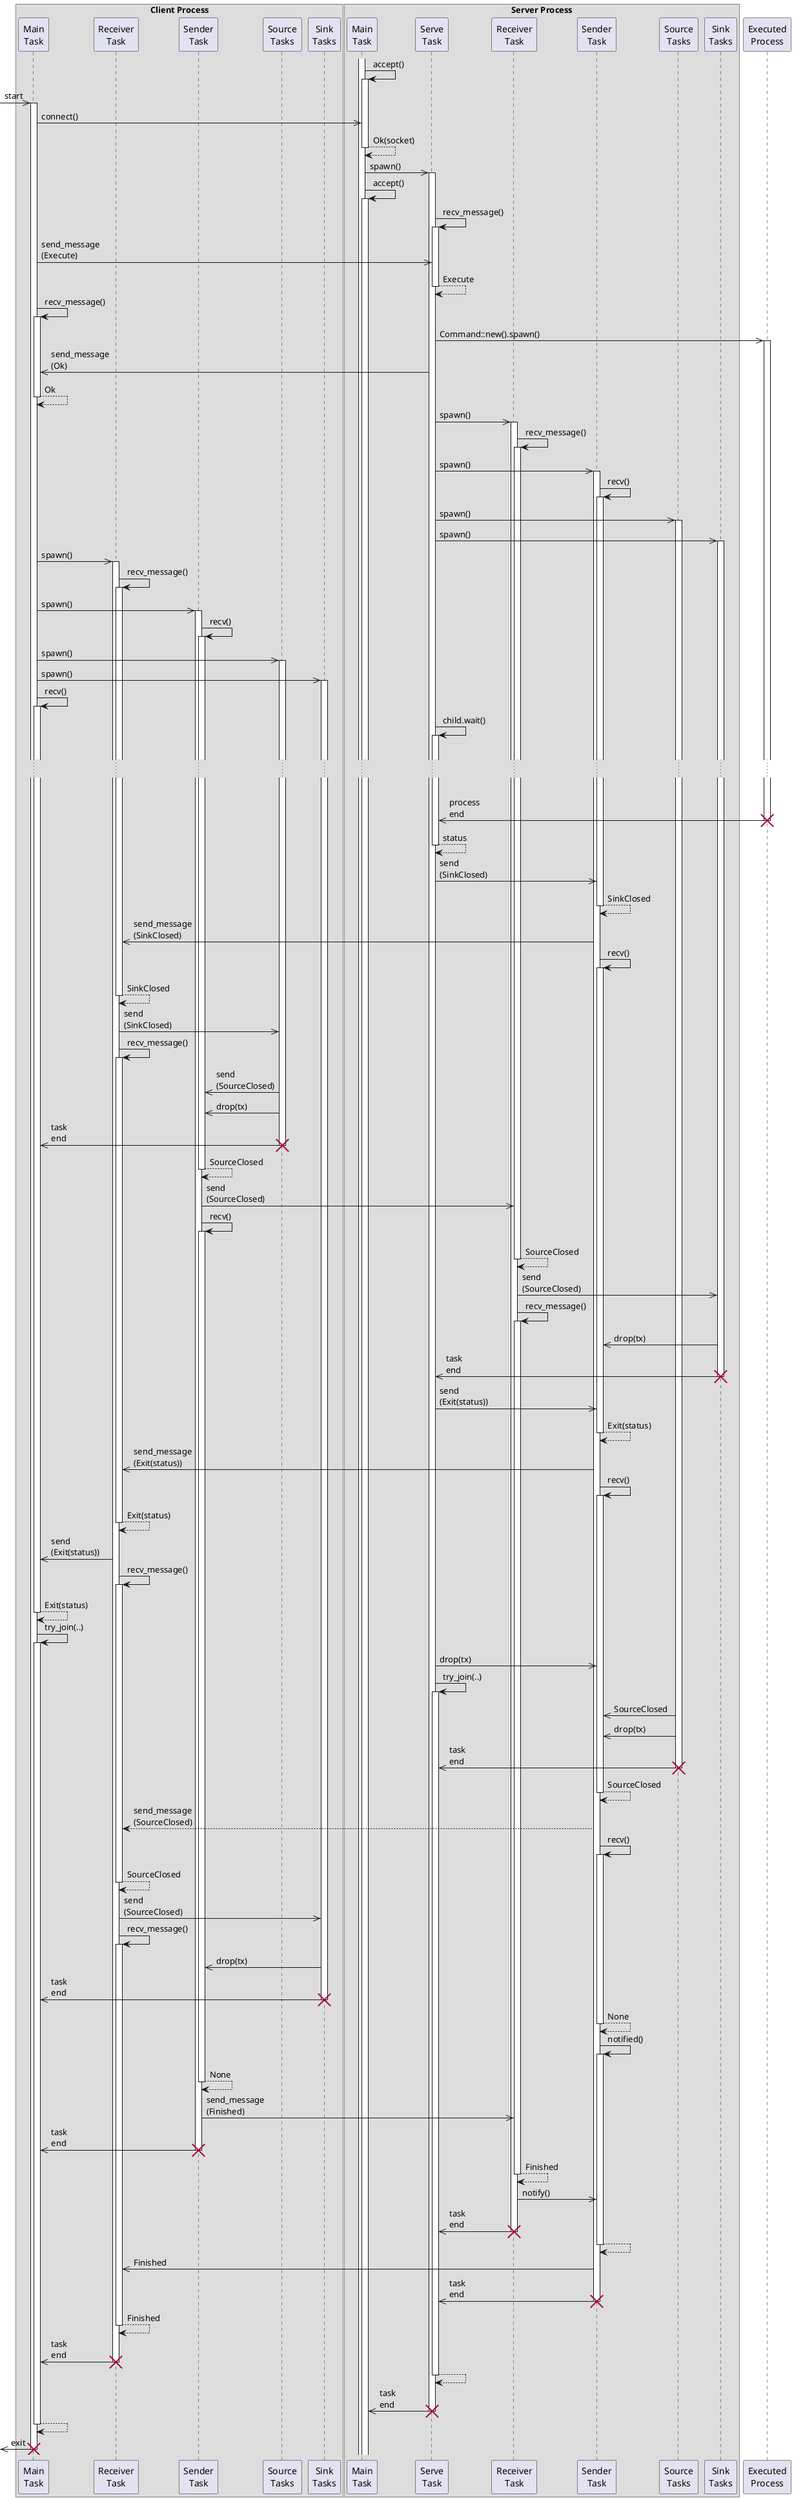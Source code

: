 @startuml exec_sequence

box Client Process
    participant "Main\nTask" as cli_main
    participant "Receiver\nTask" as cli_recv
    participant "Sender\nTask" as cli_send
    participant "Source\nTasks" as cli_src
    participant "Sink\nTasks" as cli_sink
end box

box Server Process
    participant "Main\nTask" as srv_main
    participant "Serve\nTask" as srv_srv
    participant "Receiver\nTask" as srv_recv
    participant "Sender\nTask" as srv_send
    participant "Source\nTasks" as srv_src
    participant "Sink\nTasks" as srv_sink
end box

participant "Executed\nProcess" as proc

activate srv_main
srv_main -> srv_main ++ : accept()

[->> cli_main ++: start
cli_main ->> srv_main : connect()

srv_main --> srv_main -- : Ok(socket)
srv_main ->> srv_srv ++ : spawn()
srv_main -> srv_main ++ : accept()

srv_srv -> srv_srv ++ : recv_message()
cli_main ->> srv_srv : send_message\n(Execute)
srv_srv --> srv_srv -- : Execute

cli_main -> cli_main ++ : recv_message()
srv_srv ->> proc ++ : Command::new().spawn()
srv_srv ->> cli_main : send_message\n(Ok)
cli_main --> cli_main -- : Ok

srv_srv ->> srv_recv ++ : spawn()
srv_recv -> srv_recv ++ : recv_message()
srv_srv ->> srv_send ++ : spawn()
srv_send -> srv_send ++ : recv()
srv_srv ->> srv_src ++ : spawn()
srv_srv ->> srv_sink ++ : spawn()

cli_main ->> cli_recv ++ : spawn()
cli_recv -> cli_recv ++ : recv_message()
cli_main ->> cli_send ++ : spawn()
cli_send -> cli_send ++ : recv()
cli_main ->> cli_src ++ : spawn()
cli_main ->> cli_sink ++ : spawn()

cli_main -> cli_main ++ : recv()
srv_srv -> srv_srv ++ : child.wait()

|||
...
|||

proc ->> srv_srv : process\nend
destroy proc
srv_srv --> srv_srv -- : status

srv_srv ->> srv_send : send\n(SinkClosed)
srv_send --> srv_send -- : SinkClosed
srv_send ->> cli_recv : send_message\n(SinkClosed)
srv_send -> srv_send ++ : recv()

cli_recv --> cli_recv -- : SinkClosed
cli_recv ->> cli_src : send\n(SinkClosed)
cli_recv -> cli_recv ++ : recv_message()

cli_src ->> cli_send : send\n(SourceClosed)
cli_src ->> cli_send : drop(tx)
cli_src ->> cli_main : task\nend
destroy cli_src

cli_send --> cli_send -- : SourceClosed
cli_send ->> srv_recv : send\n(SourceClosed)
cli_send -> cli_send ++ : recv()

srv_recv --> srv_recv -- : SourceClosed
srv_recv ->> srv_sink : send\n(SourceClosed)
srv_recv -> srv_recv ++ : recv_message()

srv_sink ->> srv_send : drop(tx)
srv_sink ->> srv_srv : task\nend
destroy srv_sink

srv_srv ->> srv_send : send\n(Exit(status))
srv_send --> srv_send -- : Exit(status)
srv_send ->> cli_recv : send_message\n(Exit(status))
srv_send -> srv_send ++ : recv()

cli_recv --> cli_recv -- : Exit(status)
cli_recv ->> cli_main : send\n(Exit(status))
cli_recv -> cli_recv ++ : recv_message()

cli_main --> cli_main -- : Exit(status)
cli_main -> cli_main ++ : try_join(..)

srv_srv ->> srv_send : drop(tx)
srv_srv -> srv_srv ++ : try_join(..)

srv_src ->> srv_send : SourceClosed
srv_src ->> srv_send : drop(tx)
srv_src ->> srv_srv : task\nend
destroy srv_src

srv_send --> srv_send -- : SourceClosed
srv_send --> cli_recv : send_message\n(SourceClosed)
srv_send -> srv_send ++ : recv()

cli_recv --> cli_recv -- : SourceClosed
cli_recv ->> cli_sink : send\n(SourceClosed)
cli_recv -> cli_recv ++ : recv_message()

cli_sink ->> cli_send : drop(tx)
cli_sink ->> cli_main : task\nend
destroy cli_sink

srv_send --> srv_send -- : None
srv_send -> srv_send ++ : notified()

cli_send --> cli_send -- : None
cli_send ->> srv_recv : send_message\n(Finished)
cli_send ->> cli_main : task\nend
destroy cli_send

srv_recv --> srv_recv -- : Finished
srv_recv ->> srv_send : notify()
srv_recv ->> srv_srv : task\nend
destroy srv_recv

srv_send --> srv_send --
srv_send ->> cli_recv : Finished
srv_send ->> srv_srv : task\nend
destroy srv_send

cli_recv --> cli_recv -- : Finished
cli_recv ->> cli_main : task\nend
destroy cli_recv

srv_srv --> srv_srv --
srv_srv ->> srv_main : task\nend
destroy srv_srv

cli_main --> cli_main --
[<<- cli_main : exit
destroy cli_main

@enduml
